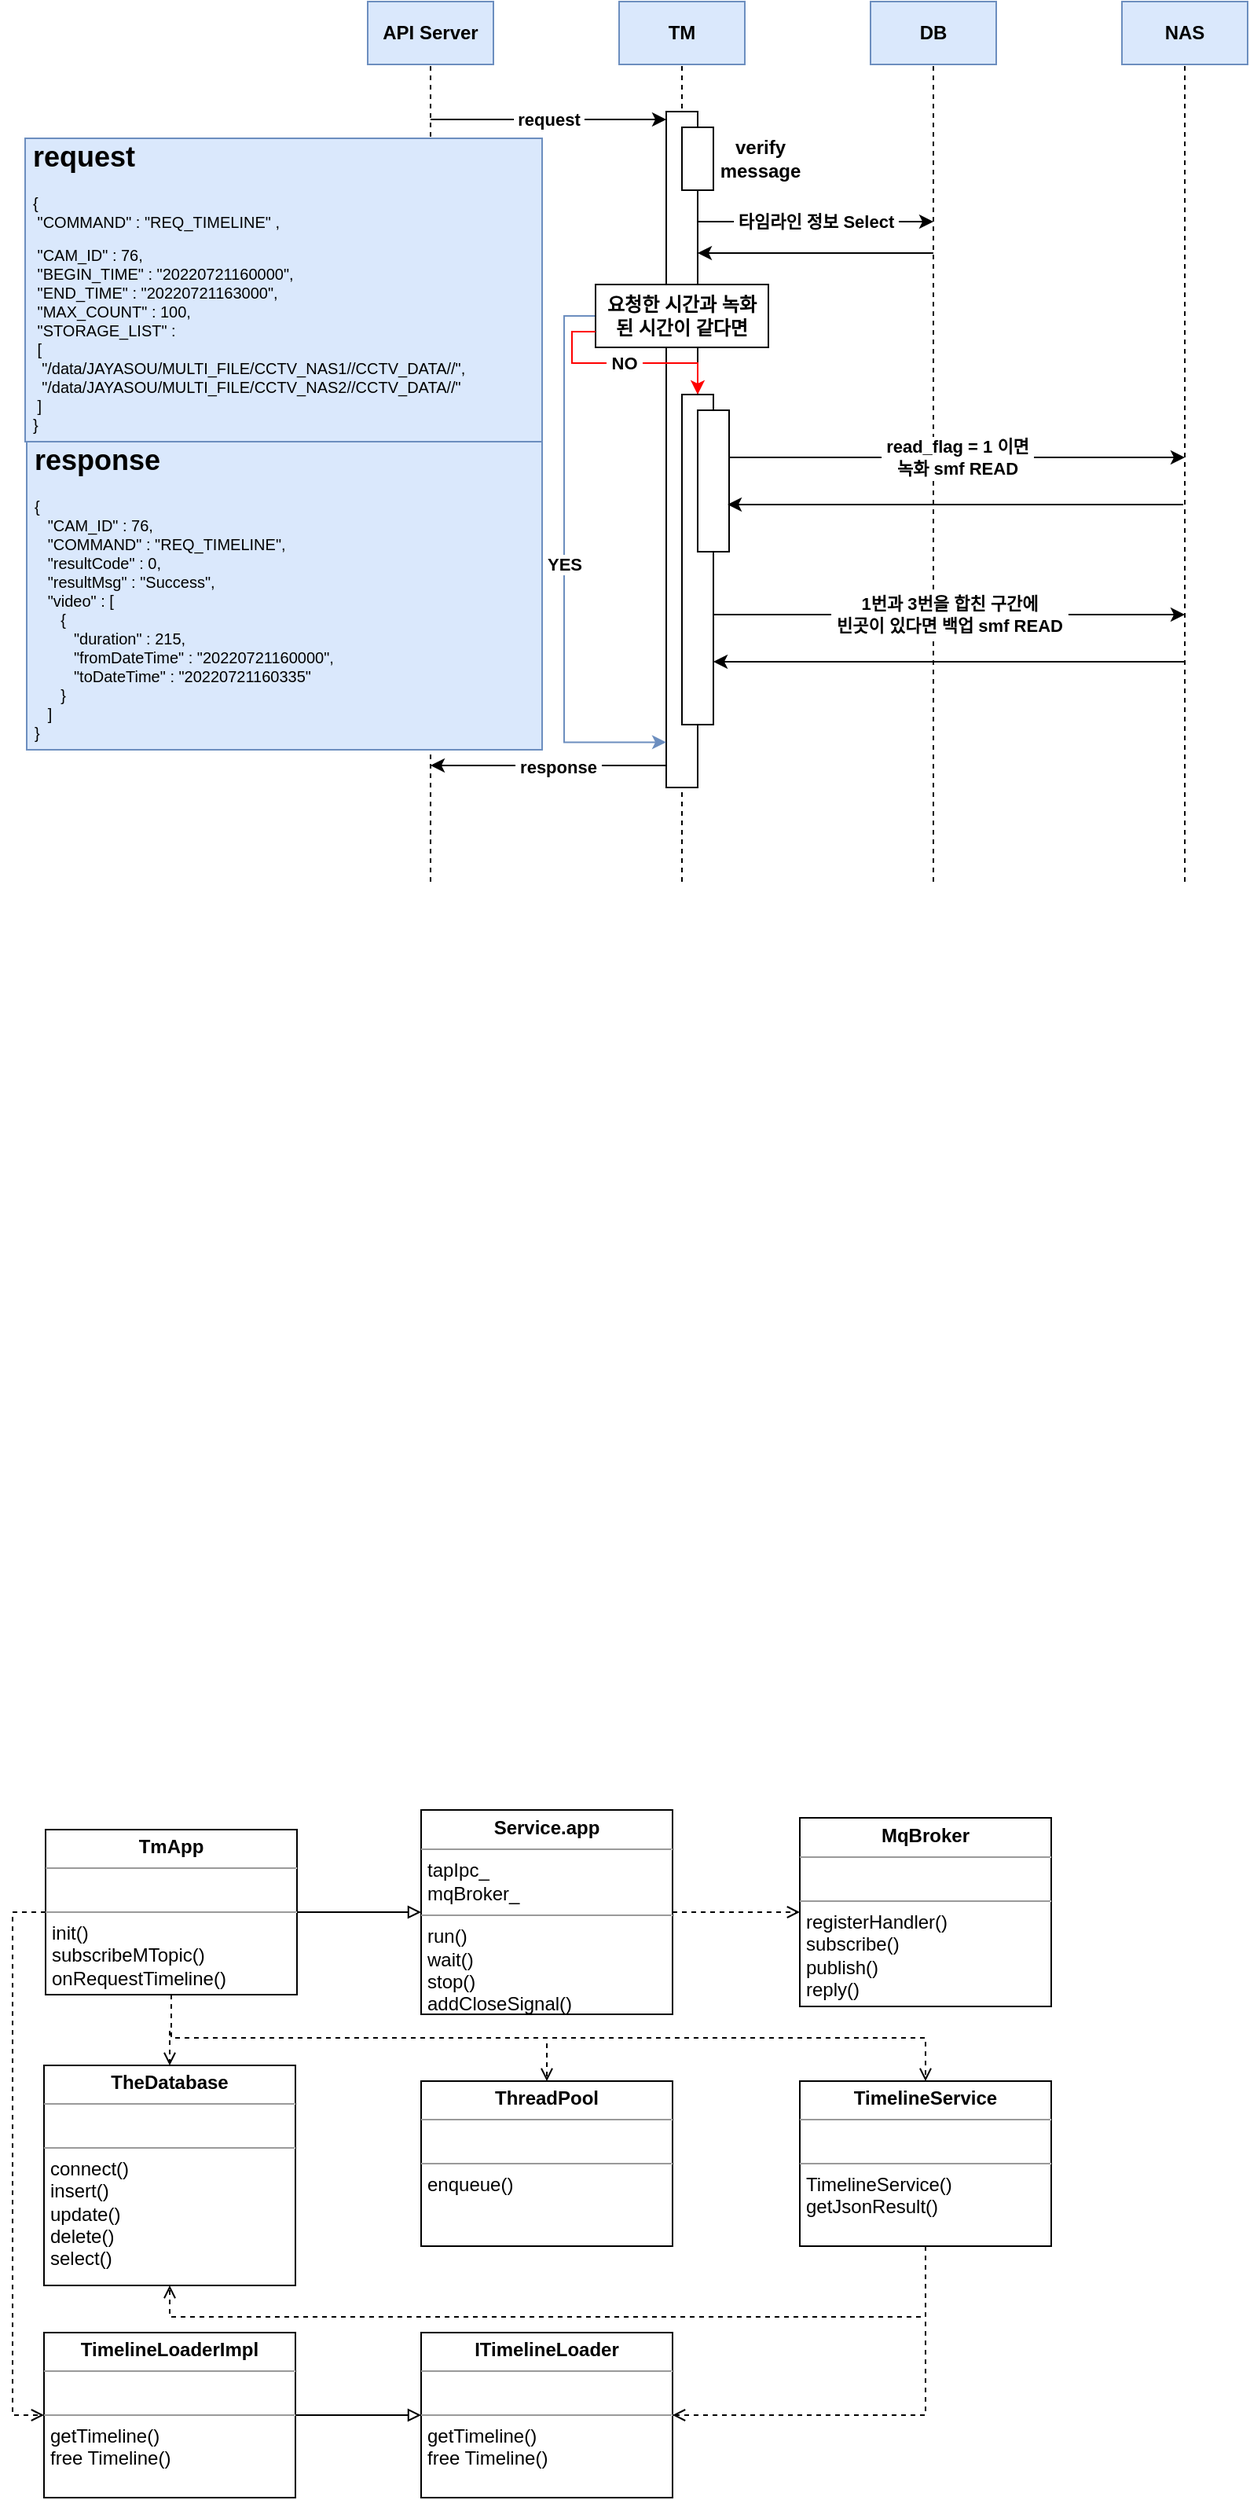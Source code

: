 <mxfile version="20.2.2" type="github">
  <diagram id="VwBuRcIMg6o2L0P68NVx" name="페이지-1">
    <mxGraphModel dx="914" dy="495" grid="0" gridSize="10" guides="1" tooltips="1" connect="1" arrows="1" fold="1" page="1" pageScale="1" pageWidth="827" pageHeight="1169" math="0" shadow="0">
      <root>
        <mxCell id="0" />
        <mxCell id="1" parent="0" />
        <mxCell id="YyA1JXK225TJ4eiLF_QA-1" value="&lt;b&gt;API Server&lt;/b&gt;" style="text;html=1;strokeColor=#6c8ebf;fillColor=#dae8fc;align=center;verticalAlign=middle;whiteSpace=wrap;rounded=0;" parent="1" vertex="1">
          <mxGeometry x="245" y="77" width="80" height="40" as="geometry" />
        </mxCell>
        <mxCell id="YyA1JXK225TJ4eiLF_QA-2" value="&lt;b&gt;TM&lt;/b&gt;" style="text;html=1;strokeColor=#6c8ebf;fillColor=#dae8fc;align=center;verticalAlign=middle;whiteSpace=wrap;rounded=0;" parent="1" vertex="1">
          <mxGeometry x="405" y="77" width="80" height="40" as="geometry" />
        </mxCell>
        <mxCell id="YyA1JXK225TJ4eiLF_QA-3" value="&lt;b&gt;DB&lt;/b&gt;" style="text;html=1;strokeColor=#6c8ebf;fillColor=#dae8fc;align=center;verticalAlign=middle;whiteSpace=wrap;rounded=0;" parent="1" vertex="1">
          <mxGeometry x="565" y="77" width="80" height="40" as="geometry" />
        </mxCell>
        <mxCell id="YyA1JXK225TJ4eiLF_QA-4" value="&lt;b&gt;NAS&lt;/b&gt;" style="text;html=1;strokeColor=#6c8ebf;fillColor=#dae8fc;align=center;verticalAlign=middle;whiteSpace=wrap;rounded=0;" parent="1" vertex="1">
          <mxGeometry x="725" y="77" width="80" height="40" as="geometry" />
        </mxCell>
        <mxCell id="YyA1JXK225TJ4eiLF_QA-5" value="" style="endArrow=none;dashed=1;html=1;rounded=0;entryX=0.5;entryY=1;entryDx=0;entryDy=0;" parent="1" target="YyA1JXK225TJ4eiLF_QA-1" edge="1">
          <mxGeometry width="50" height="50" relative="1" as="geometry">
            <mxPoint x="285" y="637" as="sourcePoint" />
            <mxPoint x="555" y="317" as="targetPoint" />
          </mxGeometry>
        </mxCell>
        <mxCell id="YyA1JXK225TJ4eiLF_QA-6" value="" style="endArrow=none;dashed=1;html=1;rounded=0;entryX=0.5;entryY=1;entryDx=0;entryDy=0;" parent="1" target="YyA1JXK225TJ4eiLF_QA-2" edge="1">
          <mxGeometry width="50" height="50" relative="1" as="geometry">
            <mxPoint x="445" y="637" as="sourcePoint" />
            <mxPoint x="445" y="147" as="targetPoint" />
          </mxGeometry>
        </mxCell>
        <mxCell id="YyA1JXK225TJ4eiLF_QA-7" value="" style="endArrow=none;dashed=1;html=1;rounded=0;entryX=0.5;entryY=1;entryDx=0;entryDy=0;" parent="1" target="YyA1JXK225TJ4eiLF_QA-3" edge="1">
          <mxGeometry width="50" height="50" relative="1" as="geometry">
            <mxPoint x="605" y="637" as="sourcePoint" />
            <mxPoint x="595" y="137" as="targetPoint" />
          </mxGeometry>
        </mxCell>
        <mxCell id="YyA1JXK225TJ4eiLF_QA-8" value="" style="endArrow=none;dashed=1;html=1;rounded=0;entryX=0.5;entryY=1;entryDx=0;entryDy=0;" parent="1" target="YyA1JXK225TJ4eiLF_QA-4" edge="1">
          <mxGeometry width="50" height="50" relative="1" as="geometry">
            <mxPoint x="765" y="637" as="sourcePoint" />
            <mxPoint x="745" y="127" as="targetPoint" />
          </mxGeometry>
        </mxCell>
        <mxCell id="YyA1JXK225TJ4eiLF_QA-9" value="&lt;b&gt;&amp;nbsp;request&amp;nbsp;&lt;/b&gt;" style="endArrow=classic;html=1;rounded=0;" parent="1" edge="1">
          <mxGeometry width="50" height="50" relative="1" as="geometry">
            <mxPoint x="285" y="152" as="sourcePoint" />
            <mxPoint x="435" y="152" as="targetPoint" />
          </mxGeometry>
        </mxCell>
        <mxCell id="YyA1JXK225TJ4eiLF_QA-10" value="" style="rounded=0;whiteSpace=wrap;html=1;" parent="1" vertex="1">
          <mxGeometry x="435" y="147" width="20" height="430" as="geometry" />
        </mxCell>
        <mxCell id="YyA1JXK225TJ4eiLF_QA-11" value="" style="rounded=0;whiteSpace=wrap;html=1;" parent="1" vertex="1">
          <mxGeometry x="445" y="157" width="20" height="40" as="geometry" />
        </mxCell>
        <mxCell id="YyA1JXK225TJ4eiLF_QA-13" value="&lt;b&gt;verify message&lt;/b&gt;" style="text;html=1;strokeColor=none;fillColor=none;align=center;verticalAlign=middle;whiteSpace=wrap;rounded=0;" parent="1" vertex="1">
          <mxGeometry x="465" y="162" width="60" height="30" as="geometry" />
        </mxCell>
        <mxCell id="YyA1JXK225TJ4eiLF_QA-15" value="&lt;b&gt;&amp;nbsp;타임라인 정보 Select&amp;nbsp;&lt;/b&gt;" style="endArrow=classic;html=1;rounded=0;" parent="1" edge="1">
          <mxGeometry width="50" height="50" relative="1" as="geometry">
            <mxPoint x="455" y="217" as="sourcePoint" />
            <mxPoint x="605" y="217" as="targetPoint" />
          </mxGeometry>
        </mxCell>
        <mxCell id="YyA1JXK225TJ4eiLF_QA-16" value="" style="endArrow=classic;html=1;rounded=0;" parent="1" edge="1">
          <mxGeometry width="50" height="50" relative="1" as="geometry">
            <mxPoint x="605" y="237" as="sourcePoint" />
            <mxPoint x="455" y="237" as="targetPoint" />
          </mxGeometry>
        </mxCell>
        <mxCell id="YyA1JXK225TJ4eiLF_QA-31" value="&lt;b&gt;YES&lt;/b&gt;" style="edgeStyle=orthogonalEdgeStyle;rounded=0;orthogonalLoop=1;jettySize=auto;html=1;exitX=0;exitY=0.5;exitDx=0;exitDy=0;entryX=0;entryY=0.933;entryDx=0;entryDy=0;entryPerimeter=0;strokeColor=#6c8ebf;fillColor=#dae8fc;" parent="1" source="YyA1JXK225TJ4eiLF_QA-17" target="YyA1JXK225TJ4eiLF_QA-10" edge="1">
          <mxGeometry relative="1" as="geometry" />
        </mxCell>
        <mxCell id="YyA1JXK225TJ4eiLF_QA-17" value="&lt;b&gt;요청한 시간과 녹화 된 시간이 같다면&lt;/b&gt;" style="rounded=0;whiteSpace=wrap;html=1;" parent="1" vertex="1">
          <mxGeometry x="390" y="257" width="110" height="40" as="geometry" />
        </mxCell>
        <mxCell id="YyA1JXK225TJ4eiLF_QA-19" value="" style="rounded=0;whiteSpace=wrap;html=1;" parent="1" vertex="1">
          <mxGeometry x="445" y="327" width="20" height="210" as="geometry" />
        </mxCell>
        <mxCell id="YyA1JXK225TJ4eiLF_QA-20" value="&lt;b&gt;&amp;nbsp;NO&amp;nbsp;&lt;/b&gt;" style="endArrow=classic;html=1;rounded=0;exitX=0;exitY=0.75;exitDx=0;exitDy=0;entryX=0.5;entryY=0;entryDx=0;entryDy=0;strokeColor=#FF0000;" parent="1" source="YyA1JXK225TJ4eiLF_QA-17" target="YyA1JXK225TJ4eiLF_QA-19" edge="1">
          <mxGeometry width="50" height="50" relative="1" as="geometry">
            <mxPoint x="715" y="327" as="sourcePoint" />
            <mxPoint x="765" y="277" as="targetPoint" />
            <Array as="points">
              <mxPoint x="375" y="287" />
              <mxPoint x="375" y="307" />
              <mxPoint x="455" y="307" />
            </Array>
          </mxGeometry>
        </mxCell>
        <mxCell id="YyA1JXK225TJ4eiLF_QA-21" value="" style="rounded=0;whiteSpace=wrap;html=1;" parent="1" vertex="1">
          <mxGeometry x="455" y="337" width="20" height="90" as="geometry" />
        </mxCell>
        <mxCell id="YyA1JXK225TJ4eiLF_QA-24" value="&lt;b&gt;&amp;nbsp;read_flag = 1 이면&amp;nbsp;&lt;br&gt;녹화 smf READ&lt;/b&gt;" style="endArrow=classic;html=1;rounded=0;strokeColor=#000000;" parent="1" edge="1">
          <mxGeometry width="50" height="50" relative="1" as="geometry">
            <mxPoint x="475" y="367" as="sourcePoint" />
            <mxPoint x="765" y="367" as="targetPoint" />
          </mxGeometry>
        </mxCell>
        <mxCell id="YyA1JXK225TJ4eiLF_QA-25" value="" style="endArrow=classic;html=1;rounded=0;strokeColor=#000000;" parent="1" edge="1">
          <mxGeometry width="50" height="50" relative="1" as="geometry">
            <mxPoint x="764" y="397" as="sourcePoint" />
            <mxPoint x="474" y="397" as="targetPoint" />
          </mxGeometry>
        </mxCell>
        <mxCell id="YyA1JXK225TJ4eiLF_QA-26" value="&lt;b&gt;&amp;nbsp;1번과 3번을 합친 구간에&amp;nbsp;&lt;br&gt;&amp;nbsp;빈곳이 있다면 백업 smf READ&amp;nbsp;&lt;/b&gt;" style="endArrow=classic;html=1;rounded=0;strokeColor=#000000;" parent="1" edge="1">
          <mxGeometry width="50" height="50" relative="1" as="geometry">
            <mxPoint x="465" y="467" as="sourcePoint" />
            <mxPoint x="765" y="467" as="targetPoint" />
          </mxGeometry>
        </mxCell>
        <mxCell id="YyA1JXK225TJ4eiLF_QA-27" value="" style="endArrow=classic;html=1;rounded=0;strokeColor=#000000;" parent="1" edge="1">
          <mxGeometry width="50" height="50" relative="1" as="geometry">
            <mxPoint x="765" y="497" as="sourcePoint" />
            <mxPoint x="465" y="497" as="targetPoint" />
          </mxGeometry>
        </mxCell>
        <mxCell id="YyA1JXK225TJ4eiLF_QA-28" value="" style="endArrow=classic;html=1;rounded=0;strokeColor=#000000;" parent="1" edge="1">
          <mxGeometry width="50" height="50" relative="1" as="geometry">
            <mxPoint x="435" y="563" as="sourcePoint" />
            <mxPoint x="285" y="563" as="targetPoint" />
          </mxGeometry>
        </mxCell>
        <mxCell id="YyA1JXK225TJ4eiLF_QA-30" value="&lt;b&gt;&amp;nbsp;response&amp;nbsp;&lt;/b&gt;" style="edgeLabel;html=1;align=center;verticalAlign=middle;resizable=0;points=[];" parent="YyA1JXK225TJ4eiLF_QA-28" vertex="1" connectable="0">
          <mxGeometry x="-0.082" y="1" relative="1" as="geometry">
            <mxPoint as="offset" />
          </mxGeometry>
        </mxCell>
        <mxCell id="YyA1JXK225TJ4eiLF_QA-36" value="&lt;h1&gt;request&lt;/h1&gt;&lt;p&gt;&lt;font size=&quot;1&quot;&gt;{&lt;br&gt;&lt;/font&gt;&lt;span style=&quot;font-size: x-small; background-color: initial; white-space: pre;&quot;&gt; &lt;/span&gt;&lt;span style=&quot;font-size: x-small; background-color: initial;&quot;&gt;&quot;COMMAND&quot; : &quot;REQ_TIMELINE&quot; ,&amp;nbsp;&lt;/span&gt;&lt;/p&gt;&lt;p&gt;&lt;span style=&quot;font-size: x-small; background-color: initial;&quot;&gt;&lt;span style=&quot;white-space: pre;&quot;&gt; &lt;/span&gt;&quot;CAM_ID&quot; : 76,&amp;nbsp;&lt;br&gt;&lt;/span&gt;&lt;span style=&quot;font-size: x-small; background-color: initial;&quot;&gt;&lt;span style=&quot;white-space: pre;&quot;&gt; &lt;/span&gt;&quot;BEGIN_TIME&quot; : &quot;20220721160000&quot;,&lt;br&gt;&lt;/span&gt;&lt;span style=&quot;font-size: x-small; background-color: initial;&quot;&gt;&lt;span style=&quot;white-space: pre;&quot;&gt; &lt;/span&gt;&quot;END_TIME&quot; : &quot;20220721163000&quot;,&lt;br&gt;&lt;/span&gt;&lt;span style=&quot;font-size: x-small; background-color: initial;&quot;&gt;&lt;span style=&quot;white-space: pre;&quot;&gt; &lt;/span&gt;&quot;MAX_COUNT&quot; : 100,&lt;br&gt;&lt;/span&gt;&lt;span style=&quot;font-size: x-small; background-color: initial;&quot;&gt;&lt;span style=&quot;white-space: pre;&quot;&gt; &lt;/span&gt;&quot;STORAGE_LIST&quot; :&amp;nbsp;&lt;br&gt;&lt;/span&gt;&lt;span style=&quot;font-size: x-small; background-color: initial;&quot;&gt;&lt;span style=&quot;white-space: pre;&quot;&gt; &lt;/span&gt;[&lt;br&gt;&lt;/span&gt;&lt;span style=&quot;font-size: x-small; background-color: initial;&quot;&gt;&lt;span style=&quot;white-space: pre;&quot;&gt; &lt;/span&gt;&lt;span style=&quot;white-space: pre;&quot;&gt; &lt;/span&gt;&quot;/data/JAYASOU/MULTI_FILE/CCTV_NAS1//CCTV_DATA//&quot;,&lt;br&gt;&lt;/span&gt;&lt;span style=&quot;font-size: x-small; background-color: initial;&quot;&gt;&lt;span style=&quot;white-space: pre;&quot;&gt; &lt;/span&gt;&lt;span style=&quot;white-space: pre;&quot;&gt; &lt;/span&gt;&quot;/data/JAYASOU/MULTI_FILE/CCTV_NAS2//CCTV_DATA//&quot;&lt;br&gt;&lt;/span&gt;&lt;span style=&quot;font-size: x-small; background-color: initial;&quot;&gt;&lt;span style=&quot;white-space: pre;&quot;&gt; &lt;/span&gt;]&lt;br&gt;&lt;/span&gt;&lt;span style=&quot;font-size: x-small; background-color: initial;&quot;&gt;}&lt;/span&gt;&lt;/p&gt;" style="text;html=1;spacing=5;spacingTop=-20;whiteSpace=wrap;overflow=hidden;rounded=0;fontSize=9;fillColor=#dae8fc;strokeColor=#6c8ebf;" parent="1" vertex="1">
          <mxGeometry x="27" y="164" width="329" height="193" as="geometry" />
        </mxCell>
        <mxCell id="YyA1JXK225TJ4eiLF_QA-38" value="&lt;h1&gt;response&lt;/h1&gt;&lt;p&gt;&lt;font size=&quot;1&quot;&gt;{&lt;br&gt;&lt;/font&gt;&lt;span style=&quot;font-size: x-small; background-color: initial;&quot;&gt;&amp;nbsp; &amp;nbsp;&quot;CAM_ID&quot; : 76,&lt;br&gt;&lt;/span&gt;&lt;span style=&quot;font-size: x-small; background-color: initial;&quot;&gt;&amp;nbsp; &amp;nbsp;&quot;COMMAND&quot; : &quot;REQ_TIMELINE&quot;,&lt;br&gt;&lt;/span&gt;&lt;span style=&quot;font-size: x-small; background-color: initial;&quot;&gt;&amp;nbsp; &amp;nbsp;&quot;resultCode&quot; : 0,&lt;br&gt;&lt;/span&gt;&lt;span style=&quot;font-size: x-small; background-color: initial;&quot;&gt;&amp;nbsp; &amp;nbsp;&quot;resultMsg&quot; : &quot;Success&quot;,&lt;br&gt;&lt;/span&gt;&lt;span style=&quot;font-size: x-small; background-color: initial;&quot;&gt;&amp;nbsp; &amp;nbsp;&quot;video&quot; : [&lt;br&gt;&lt;/span&gt;&lt;span style=&quot;font-size: x-small; background-color: initial;&quot;&gt;&amp;nbsp; &amp;nbsp; &amp;nbsp; {&lt;br&gt;&lt;/span&gt;&lt;span style=&quot;font-size: x-small; background-color: initial;&quot;&gt;&amp;nbsp; &amp;nbsp; &amp;nbsp; &amp;nbsp; &amp;nbsp;&quot;duration&quot; : 215,&lt;br&gt;&lt;/span&gt;&lt;span style=&quot;font-size: x-small; background-color: initial;&quot;&gt;&amp;nbsp; &amp;nbsp; &amp;nbsp; &amp;nbsp; &amp;nbsp;&quot;fromDateTime&quot; : &quot;20220721160000&quot;,&lt;br&gt;&lt;/span&gt;&lt;span style=&quot;font-size: x-small; background-color: initial;&quot;&gt;&amp;nbsp; &amp;nbsp; &amp;nbsp; &amp;nbsp; &amp;nbsp;&quot;toDateTime&quot; : &quot;20220721160335&quot;&lt;br&gt;&lt;/span&gt;&lt;span style=&quot;font-size: x-small; background-color: initial;&quot;&gt;&amp;nbsp; &amp;nbsp; &amp;nbsp; }&lt;br&gt;&lt;/span&gt;&lt;span style=&quot;font-size: x-small; background-color: initial;&quot;&gt;&amp;nbsp; &amp;nbsp;]&lt;br&gt;&lt;/span&gt;&lt;span style=&quot;background-color: initial; font-size: x-small;&quot;&gt;}&lt;/span&gt;&lt;/p&gt;&lt;div&gt;&lt;br&gt;&lt;/div&gt;" style="text;html=1;strokeColor=#6c8ebf;fillColor=#dae8fc;spacing=5;spacingTop=-20;whiteSpace=wrap;overflow=hidden;rounded=0;fontSize=9;" parent="1" vertex="1">
          <mxGeometry x="28" y="357" width="328" height="196" as="geometry" />
        </mxCell>
        <mxCell id="Cf1vtWMtcZaZBnLqMBZ9-17" style="edgeStyle=orthogonalEdgeStyle;rounded=0;orthogonalLoop=1;jettySize=auto;html=1;exitX=1;exitY=0.5;exitDx=0;exitDy=0;entryX=0;entryY=0.5;entryDx=0;entryDy=0;fontSize=10;endArrow=block;endFill=0;" parent="1" source="Cf1vtWMtcZaZBnLqMBZ9-1" target="Cf1vtWMtcZaZBnLqMBZ9-14" edge="1">
          <mxGeometry relative="1" as="geometry" />
        </mxCell>
        <mxCell id="Cf1vtWMtcZaZBnLqMBZ9-21" style="edgeStyle=orthogonalEdgeStyle;rounded=0;orthogonalLoop=1;jettySize=auto;html=1;exitX=0;exitY=0.5;exitDx=0;exitDy=0;entryX=0;entryY=0.5;entryDx=0;entryDy=0;fontSize=10;endArrow=open;endFill=0;dashed=1;" parent="1" source="Cf1vtWMtcZaZBnLqMBZ9-1" target="Cf1vtWMtcZaZBnLqMBZ9-2" edge="1">
          <mxGeometry relative="1" as="geometry" />
        </mxCell>
        <mxCell id="Cf1vtWMtcZaZBnLqMBZ9-1" value="&lt;p style=&quot;margin:0px;margin-top:4px;text-align:center;&quot;&gt;&lt;b&gt;TmApp&lt;/b&gt;&lt;/p&gt;&lt;hr size=&quot;1&quot;&gt;&lt;p style=&quot;margin:0px;margin-left:4px;&quot;&gt;&lt;br&gt;&lt;/p&gt;&lt;hr size=&quot;1&quot;&gt;&lt;p style=&quot;margin:0px;margin-left:4px;&quot;&gt;init()&lt;/p&gt;&lt;p style=&quot;margin:0px;margin-left:4px;&quot;&gt;subscribeMTopic()&lt;/p&gt;&lt;p style=&quot;margin:0px;margin-left:4px;&quot;&gt;onRequestTimeline()&lt;/p&gt;&lt;p style=&quot;margin:0px;margin-left:4px;&quot;&gt;&lt;br&gt;&lt;/p&gt;" style="verticalAlign=top;align=left;overflow=fill;fontSize=12;fontFamily=Helvetica;html=1;" parent="1" vertex="1">
          <mxGeometry x="40" y="1240" width="160" height="105" as="geometry" />
        </mxCell>
        <mxCell id="Cf1vtWMtcZaZBnLqMBZ9-20" style="edgeStyle=orthogonalEdgeStyle;rounded=0;orthogonalLoop=1;jettySize=auto;html=1;exitX=1;exitY=0.5;exitDx=0;exitDy=0;entryX=0;entryY=0.5;entryDx=0;entryDy=0;fontSize=10;endArrow=block;endFill=0;" parent="1" source="Cf1vtWMtcZaZBnLqMBZ9-2" target="Cf1vtWMtcZaZBnLqMBZ9-19" edge="1">
          <mxGeometry relative="1" as="geometry" />
        </mxCell>
        <mxCell id="Cf1vtWMtcZaZBnLqMBZ9-2" value="&lt;p style=&quot;margin:0px;margin-top:4px;text-align:center;&quot;&gt;&lt;b&gt;TimelineLoaderImpl&lt;/b&gt;&lt;/p&gt;&lt;hr size=&quot;1&quot;&gt;&lt;p style=&quot;margin:0px;margin-left:4px;&quot;&gt;&lt;br&gt;&lt;/p&gt;&lt;hr size=&quot;1&quot;&gt;&lt;p style=&quot;margin:0px;margin-left:4px;&quot;&gt;getTimeline()&lt;/p&gt;&lt;p style=&quot;margin:0px;margin-left:4px;&quot;&gt;free Timeline()&lt;/p&gt;" style="verticalAlign=top;align=left;overflow=fill;fontSize=12;fontFamily=Helvetica;html=1;" parent="1" vertex="1">
          <mxGeometry x="39" y="1560" width="160" height="105" as="geometry" />
        </mxCell>
        <mxCell id="Cf1vtWMtcZaZBnLqMBZ9-18" style="edgeStyle=orthogonalEdgeStyle;rounded=0;orthogonalLoop=1;jettySize=auto;html=1;exitX=1;exitY=0.5;exitDx=0;exitDy=0;entryX=0;entryY=0.5;entryDx=0;entryDy=0;fontSize=10;endArrow=open;endFill=0;dashed=1;" parent="1" source="Cf1vtWMtcZaZBnLqMBZ9-14" target="Cf1vtWMtcZaZBnLqMBZ9-15" edge="1">
          <mxGeometry relative="1" as="geometry" />
        </mxCell>
        <mxCell id="Cf1vtWMtcZaZBnLqMBZ9-14" value="&lt;p style=&quot;margin:0px;margin-top:4px;text-align:center;&quot;&gt;&lt;b&gt;Service.app&lt;/b&gt;&lt;/p&gt;&lt;hr size=&quot;1&quot;&gt;&lt;p style=&quot;margin:0px;margin-left:4px;&quot;&gt;tapIpc_&lt;/p&gt;&lt;p style=&quot;margin:0px;margin-left:4px;&quot;&gt;mqBroker_&lt;/p&gt;&lt;hr size=&quot;1&quot;&gt;&lt;p style=&quot;margin:0px;margin-left:4px;&quot;&gt;&lt;span style=&quot;background-color: initial;&quot;&gt;run()&lt;/span&gt;&lt;br&gt;&lt;/p&gt;&lt;p style=&quot;margin:0px;margin-left:4px;&quot;&gt;wait()&lt;/p&gt;&lt;p style=&quot;margin:0px;margin-left:4px;&quot;&gt;stop()&lt;/p&gt;&lt;p style=&quot;margin:0px;margin-left:4px;&quot;&gt;addCloseSignal()&lt;/p&gt;" style="verticalAlign=top;align=left;overflow=fill;fontSize=12;fontFamily=Helvetica;html=1;" parent="1" vertex="1">
          <mxGeometry x="279" y="1227.5" width="160" height="130" as="geometry" />
        </mxCell>
        <mxCell id="Cf1vtWMtcZaZBnLqMBZ9-15" value="&lt;p style=&quot;margin:0px;margin-top:4px;text-align:center;&quot;&gt;&lt;b&gt;MqBroker&lt;/b&gt;&lt;/p&gt;&lt;hr size=&quot;1&quot;&gt;&lt;p style=&quot;margin:0px;margin-left:4px;&quot;&gt;&lt;br&gt;&lt;/p&gt;&lt;hr size=&quot;1&quot;&gt;&lt;p style=&quot;margin:0px;margin-left:4px;&quot;&gt;registerHandler()&lt;/p&gt;&lt;p style=&quot;margin:0px;margin-left:4px;&quot;&gt;subscribe()&lt;/p&gt;&lt;p style=&quot;margin:0px;margin-left:4px;&quot;&gt;&lt;span style=&quot;background-color: initial;&quot;&gt;publish()&lt;/span&gt;&lt;/p&gt;&lt;p style=&quot;margin:0px;margin-left:4px;&quot;&gt;&lt;span style=&quot;background-color: initial;&quot;&gt;reply()&lt;/span&gt;&lt;br&gt;&lt;/p&gt;&lt;p style=&quot;margin:0px;margin-left:4px;&quot;&gt;&lt;br&gt;&lt;/p&gt;" style="verticalAlign=top;align=left;overflow=fill;fontSize=12;fontFamily=Helvetica;html=1;" parent="1" vertex="1">
          <mxGeometry x="520" y="1232.5" width="160" height="120" as="geometry" />
        </mxCell>
        <mxCell id="Cf1vtWMtcZaZBnLqMBZ9-19" value="&lt;p style=&quot;margin:0px;margin-top:4px;text-align:center;&quot;&gt;&lt;b&gt;ITimelineLoader&lt;/b&gt;&lt;/p&gt;&lt;hr size=&quot;1&quot;&gt;&lt;p style=&quot;margin:0px;margin-left:4px;&quot;&gt;&lt;br&gt;&lt;/p&gt;&lt;hr size=&quot;1&quot;&gt;&lt;p style=&quot;margin:0px;margin-left:4px;&quot;&gt;getTimeline()&lt;/p&gt;&lt;p style=&quot;margin:0px;margin-left:4px;&quot;&gt;free Timeline()&lt;/p&gt;" style="verticalAlign=top;align=left;overflow=fill;fontSize=12;fontFamily=Helvetica;html=1;" parent="1" vertex="1">
          <mxGeometry x="279" y="1560" width="160" height="105" as="geometry" />
        </mxCell>
        <mxCell id="Yepp--7YbYDbRnYV5ah1-1" value="&lt;p style=&quot;margin:0px;margin-top:4px;text-align:center;&quot;&gt;&lt;b&gt;TheDatabase&lt;/b&gt;&lt;/p&gt;&lt;hr size=&quot;1&quot;&gt;&lt;p style=&quot;margin:0px;margin-left:4px;&quot;&gt;&lt;br&gt;&lt;/p&gt;&lt;hr size=&quot;1&quot;&gt;&lt;p style=&quot;margin:0px;margin-left:4px;&quot;&gt;connect()&lt;/p&gt;&lt;p style=&quot;margin:0px;margin-left:4px;&quot;&gt;insert()&lt;/p&gt;&lt;p style=&quot;margin:0px;margin-left:4px;&quot;&gt;update()&lt;/p&gt;&lt;p style=&quot;margin:0px;margin-left:4px;&quot;&gt;delete()&lt;/p&gt;&lt;p style=&quot;margin:0px;margin-left:4px;&quot;&gt;select()&lt;/p&gt;" style="verticalAlign=top;align=left;overflow=fill;fontSize=12;fontFamily=Helvetica;html=1;" vertex="1" parent="1">
          <mxGeometry x="39" y="1390" width="160" height="140" as="geometry" />
        </mxCell>
        <mxCell id="Yepp--7YbYDbRnYV5ah1-2" value="&lt;p style=&quot;margin:0px;margin-top:4px;text-align:center;&quot;&gt;&lt;b&gt;ThreadPool&lt;/b&gt;&lt;/p&gt;&lt;hr size=&quot;1&quot;&gt;&lt;p style=&quot;margin:0px;margin-left:4px;&quot;&gt;&lt;br&gt;&lt;/p&gt;&lt;hr size=&quot;1&quot;&gt;&lt;p style=&quot;margin:0px;margin-left:4px;&quot;&gt;enqueue()&lt;/p&gt;" style="verticalAlign=top;align=left;overflow=fill;fontSize=12;fontFamily=Helvetica;html=1;" vertex="1" parent="1">
          <mxGeometry x="279" y="1400" width="160" height="105" as="geometry" />
        </mxCell>
        <mxCell id="Yepp--7YbYDbRnYV5ah1-3" value="&lt;p style=&quot;margin:0px;margin-top:4px;text-align:center;&quot;&gt;&lt;b&gt;TimelineService&lt;/b&gt;&lt;/p&gt;&lt;hr size=&quot;1&quot;&gt;&lt;p style=&quot;margin:0px;margin-left:4px;&quot;&gt;&lt;br&gt;&lt;/p&gt;&lt;hr size=&quot;1&quot;&gt;&lt;p style=&quot;margin:0px;margin-left:4px;&quot;&gt;TimelineService()&lt;/p&gt;&lt;p style=&quot;margin:0px;margin-left:4px;&quot;&gt;getJsonResult()&lt;/p&gt;" style="verticalAlign=top;align=left;overflow=fill;fontSize=12;fontFamily=Helvetica;html=1;" vertex="1" parent="1">
          <mxGeometry x="520" y="1400" width="160" height="105" as="geometry" />
        </mxCell>
        <mxCell id="Yepp--7YbYDbRnYV5ah1-4" style="edgeStyle=orthogonalEdgeStyle;rounded=0;orthogonalLoop=1;jettySize=auto;html=1;exitX=0.5;exitY=1;exitDx=0;exitDy=0;entryX=0.5;entryY=0;entryDx=0;entryDy=0;fontSize=10;endArrow=open;endFill=0;dashed=1;" edge="1" parent="1" source="Cf1vtWMtcZaZBnLqMBZ9-1" target="Yepp--7YbYDbRnYV5ah1-1">
          <mxGeometry relative="1" as="geometry">
            <mxPoint x="50" y="1302.5" as="sourcePoint" />
            <mxPoint x="49.0" y="1622.5" as="targetPoint" />
          </mxGeometry>
        </mxCell>
        <mxCell id="Yepp--7YbYDbRnYV5ah1-5" style="edgeStyle=orthogonalEdgeStyle;rounded=0;orthogonalLoop=1;jettySize=auto;html=1;exitX=0.5;exitY=1;exitDx=0;exitDy=0;entryX=0.5;entryY=0;entryDx=0;entryDy=0;fontSize=10;endArrow=open;endFill=0;dashed=1;" edge="1" parent="1" source="Cf1vtWMtcZaZBnLqMBZ9-1" target="Yepp--7YbYDbRnYV5ah1-2">
          <mxGeometry relative="1" as="geometry">
            <mxPoint x="130" y="1355" as="sourcePoint" />
            <mxPoint x="129" y="1400" as="targetPoint" />
          </mxGeometry>
        </mxCell>
        <mxCell id="Yepp--7YbYDbRnYV5ah1-6" style="edgeStyle=orthogonalEdgeStyle;rounded=0;orthogonalLoop=1;jettySize=auto;html=1;exitX=0.5;exitY=1;exitDx=0;exitDy=0;entryX=0.5;entryY=0;entryDx=0;entryDy=0;fontSize=10;endArrow=open;endFill=0;dashed=1;" edge="1" parent="1" source="Cf1vtWMtcZaZBnLqMBZ9-1" target="Yepp--7YbYDbRnYV5ah1-3">
          <mxGeometry relative="1" as="geometry">
            <mxPoint x="130" y="1355" as="sourcePoint" />
            <mxPoint x="369" y="1410" as="targetPoint" />
          </mxGeometry>
        </mxCell>
        <mxCell id="Yepp--7YbYDbRnYV5ah1-7" style="edgeStyle=orthogonalEdgeStyle;rounded=0;orthogonalLoop=1;jettySize=auto;html=1;exitX=0.5;exitY=1;exitDx=0;exitDy=0;entryX=0.5;entryY=1;entryDx=0;entryDy=0;fontSize=10;endArrow=open;endFill=0;dashed=1;" edge="1" parent="1" source="Yepp--7YbYDbRnYV5ah1-3" target="Yepp--7YbYDbRnYV5ah1-1">
          <mxGeometry relative="1" as="geometry">
            <mxPoint x="140" y="1365" as="sourcePoint" />
            <mxPoint x="379" y="1420" as="targetPoint" />
          </mxGeometry>
        </mxCell>
        <mxCell id="Yepp--7YbYDbRnYV5ah1-8" style="edgeStyle=orthogonalEdgeStyle;rounded=0;orthogonalLoop=1;jettySize=auto;html=1;exitX=0.5;exitY=1;exitDx=0;exitDy=0;entryX=1;entryY=0.5;entryDx=0;entryDy=0;fontSize=10;endArrow=open;endFill=0;dashed=1;" edge="1" parent="1" source="Yepp--7YbYDbRnYV5ah1-3" target="Cf1vtWMtcZaZBnLqMBZ9-19">
          <mxGeometry relative="1" as="geometry">
            <mxPoint x="610" y="1515" as="sourcePoint" />
            <mxPoint x="129" y="1540" as="targetPoint" />
          </mxGeometry>
        </mxCell>
      </root>
    </mxGraphModel>
  </diagram>
</mxfile>
